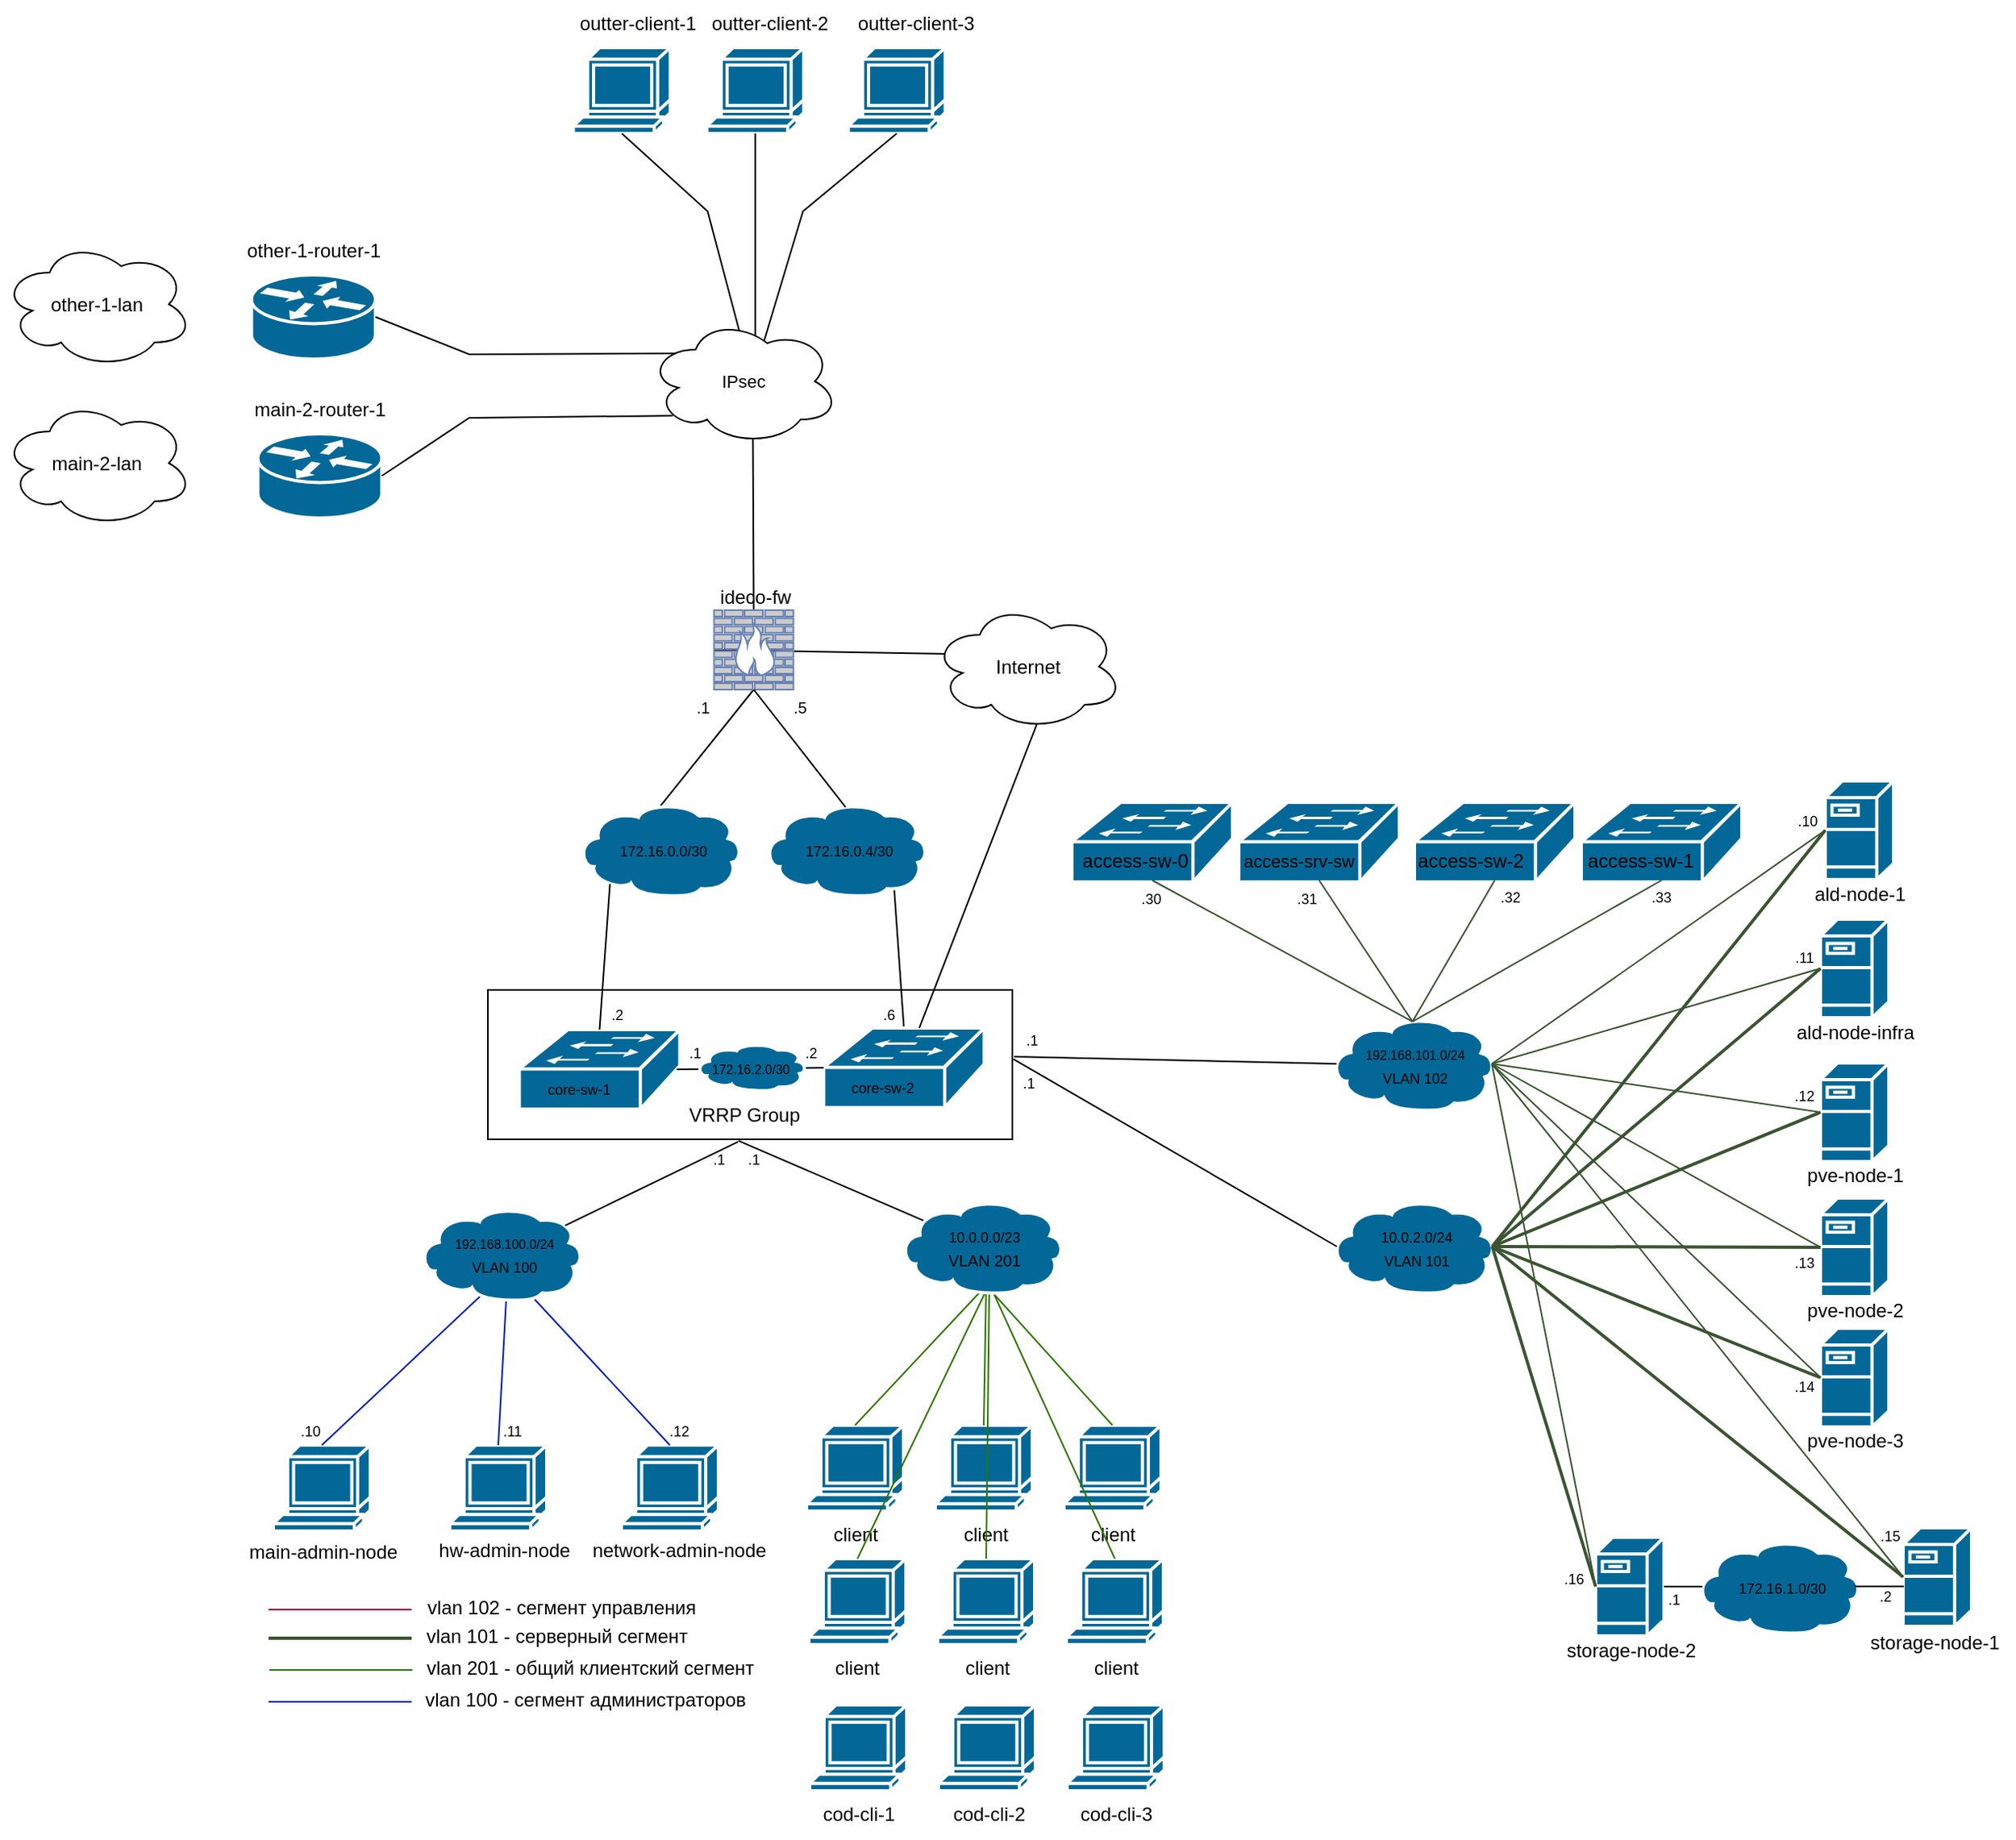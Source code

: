 <mxfile version="26.2.2">
  <diagram name="Страница — 1" id="Vp5nl0iZiVfFydLQLRMC">
    <mxGraphModel dx="2383" dy="931" grid="1" gridSize="10" guides="1" tooltips="1" connect="1" arrows="1" fold="1" page="1" pageScale="1" pageWidth="827" pageHeight="1169" math="0" shadow="0">
      <root>
        <mxCell id="0" />
        <mxCell id="1" parent="0" />
        <mxCell id="betQjuDFQChYaj_9KPCg-37" value="" style="endArrow=none;html=1;rounded=0;exitX=0.07;exitY=0.4;exitDx=0;exitDy=0;exitPerimeter=0;entryX=0;entryY=0.5;entryDx=0;entryDy=0;entryPerimeter=0;" parent="1" source="betQjuDFQChYaj_9KPCg-36" target="9QaCa96sRWtHc6JSc8Kn-10" edge="1">
          <mxGeometry width="50" height="50" relative="1" as="geometry">
            <mxPoint x="70" y="910" as="sourcePoint" />
            <mxPoint x="77" y="818" as="targetPoint" />
            <Array as="points" />
          </mxGeometry>
        </mxCell>
        <mxCell id="betQjuDFQChYaj_9KPCg-12" value="" style="rounded=0;whiteSpace=wrap;html=1;" parent="1" vertex="1">
          <mxGeometry x="100" y="1042" width="330" height="94" as="geometry" />
        </mxCell>
        <mxCell id="Ps-6_fYjzGiWJNzwA4xQ-4" value="" style="endArrow=none;html=1;rounded=0;exitX=0.5;exitY=0;exitDx=0;exitDy=0;exitPerimeter=0;" parent="1" source="muuk2Ey48-B4BVq4eK8P-59" edge="1">
          <mxGeometry width="50" height="50" relative="1" as="geometry">
            <mxPoint x="364.39" y="1029.5" as="sourcePoint" />
            <mxPoint x="355.499" y="976.5" as="targetPoint" />
            <Array as="points" />
          </mxGeometry>
        </mxCell>
        <mxCell id="Ps-6_fYjzGiWJNzwA4xQ-3" value="" style="endArrow=none;html=1;rounded=0;exitX=0.5;exitY=0.05;exitDx=0;exitDy=0;exitPerimeter=0;entryX=0.5;entryY=1;entryDx=0;entryDy=0;entryPerimeter=0;" parent="1" source="Ps-6_fYjzGiWJNzwA4xQ-1" target="9QaCa96sRWtHc6JSc8Kn-10" edge="1">
          <mxGeometry width="50" height="50" relative="1" as="geometry">
            <mxPoint x="268.84" y="921" as="sourcePoint" />
            <mxPoint x="268.84" y="882" as="targetPoint" />
            <Array as="points" />
          </mxGeometry>
        </mxCell>
        <mxCell id="muuk2Ey48-B4BVq4eK8P-16" value="pve-node-1" style="text;html=1;align=center;verticalAlign=middle;resizable=0;points=[];autosize=1;strokeColor=none;fillColor=none;" parent="1" vertex="1">
          <mxGeometry x="920" y="1144" width="80" height="30" as="geometry" />
        </mxCell>
        <mxCell id="muuk2Ey48-B4BVq4eK8P-17" value="pve-node-2" style="text;html=1;align=center;verticalAlign=middle;resizable=0;points=[];autosize=1;strokeColor=none;fillColor=none;" parent="1" vertex="1">
          <mxGeometry x="920" y="1229" width="80" height="30" as="geometry" />
        </mxCell>
        <mxCell id="muuk2Ey48-B4BVq4eK8P-18" value="pve-node-3" style="text;html=1;align=center;verticalAlign=middle;resizable=0;points=[];autosize=1;strokeColor=none;fillColor=none;" parent="1" vertex="1">
          <mxGeometry x="920" y="1311" width="80" height="30" as="geometry" />
        </mxCell>
        <mxCell id="muuk2Ey48-B4BVq4eK8P-19" value="" style="shape=mxgraph.cisco.servers.fileserver;sketch=0;html=1;pointerEvents=1;dashed=0;fillColor=#036897;strokeColor=#ffffff;strokeWidth=2;verticalLabelPosition=bottom;verticalAlign=top;align=center;outlineConnect=0;" parent="1" vertex="1">
          <mxGeometry x="797" y="1386.5" width="43" height="62" as="geometry" />
        </mxCell>
        <mxCell id="muuk2Ey48-B4BVq4eK8P-20" value="storage-node-2" style="text;html=1;align=center;verticalAlign=middle;resizable=0;points=[];autosize=1;strokeColor=none;fillColor=none;" parent="1" vertex="1">
          <mxGeometry x="768.5" y="1442.5" width="100" height="30" as="geometry" />
        </mxCell>
        <mxCell id="muuk2Ey48-B4BVq4eK8P-21" value="" style="shape=mxgraph.cisco.servers.fileserver;sketch=0;html=1;pointerEvents=1;dashed=0;fillColor=#036897;strokeColor=#ffffff;strokeWidth=2;verticalLabelPosition=bottom;verticalAlign=top;align=center;outlineConnect=0;" parent="1" vertex="1">
          <mxGeometry x="990.5" y="1380.5" width="43" height="62" as="geometry" />
        </mxCell>
        <mxCell id="muuk2Ey48-B4BVq4eK8P-22" value="storage-node-1" style="text;html=1;align=center;verticalAlign=middle;resizable=0;points=[];autosize=1;strokeColor=none;fillColor=none;" parent="1" vertex="1">
          <mxGeometry x="960" y="1437.5" width="100" height="30" as="geometry" />
        </mxCell>
        <mxCell id="muuk2Ey48-B4BVq4eK8P-23" value="" style="shape=mxgraph.cisco.computers_and_peripherals.terminal;sketch=0;html=1;pointerEvents=1;dashed=0;fillColor=#036897;strokeColor=#ffffff;strokeWidth=2;verticalLabelPosition=bottom;verticalAlign=top;align=center;outlineConnect=0;" parent="1" vertex="1">
          <mxGeometry x="302" y="1400" width="61" height="54" as="geometry" />
        </mxCell>
        <mxCell id="muuk2Ey48-B4BVq4eK8P-24" value="" style="shape=mxgraph.cisco.computers_and_peripherals.terminal;sketch=0;html=1;pointerEvents=1;dashed=0;fillColor=#036897;strokeColor=#ffffff;strokeWidth=2;verticalLabelPosition=bottom;verticalAlign=top;align=center;outlineConnect=0;" parent="1" vertex="1">
          <mxGeometry x="383" y="1400" width="61" height="54" as="geometry" />
        </mxCell>
        <mxCell id="muuk2Ey48-B4BVq4eK8P-25" value="" style="shape=mxgraph.cisco.computers_and_peripherals.terminal;sketch=0;html=1;pointerEvents=1;dashed=0;fillColor=#036897;strokeColor=#ffffff;strokeWidth=2;verticalLabelPosition=bottom;verticalAlign=top;align=center;outlineConnect=0;" parent="1" vertex="1">
          <mxGeometry x="464" y="1400" width="61" height="54" as="geometry" />
        </mxCell>
        <mxCell id="muuk2Ey48-B4BVq4eK8P-30" value="" style="shape=mxgraph.cisco.computers_and_peripherals.terminal;sketch=0;html=1;pointerEvents=1;dashed=0;fillColor=#036897;strokeColor=#ffffff;strokeWidth=2;verticalLabelPosition=bottom;verticalAlign=top;align=center;outlineConnect=0;" parent="1" vertex="1">
          <mxGeometry x="300.5" y="1316" width="61" height="54" as="geometry" />
        </mxCell>
        <mxCell id="muuk2Ey48-B4BVq4eK8P-31" value="" style="shape=mxgraph.cisco.computers_and_peripherals.terminal;sketch=0;html=1;pointerEvents=1;dashed=0;fillColor=#036897;strokeColor=#ffffff;strokeWidth=2;verticalLabelPosition=bottom;verticalAlign=top;align=center;outlineConnect=0;" parent="1" vertex="1">
          <mxGeometry x="381.5" y="1316" width="61" height="54" as="geometry" />
        </mxCell>
        <mxCell id="muuk2Ey48-B4BVq4eK8P-32" value="" style="shape=mxgraph.cisco.computers_and_peripherals.terminal;sketch=0;html=1;pointerEvents=1;dashed=0;fillColor=#036897;strokeColor=#ffffff;strokeWidth=2;verticalLabelPosition=bottom;verticalAlign=top;align=center;outlineConnect=0;" parent="1" vertex="1">
          <mxGeometry x="462.5" y="1316" width="61" height="54" as="geometry" />
        </mxCell>
        <mxCell id="muuk2Ey48-B4BVq4eK8P-33" value="client" style="text;html=1;align=center;verticalAlign=middle;resizable=0;points=[];autosize=1;strokeColor=none;fillColor=none;" parent="1" vertex="1">
          <mxGeometry x="470" y="1454" width="50" height="30" as="geometry" />
        </mxCell>
        <mxCell id="muuk2Ey48-B4BVq4eK8P-34" value="client" style="text;html=1;align=center;verticalAlign=middle;resizable=0;points=[];autosize=1;strokeColor=none;fillColor=none;" parent="1" vertex="1">
          <mxGeometry x="467.5" y="1370" width="50" height="30" as="geometry" />
        </mxCell>
        <mxCell id="muuk2Ey48-B4BVq4eK8P-35" value="client" style="text;html=1;align=center;verticalAlign=middle;resizable=0;points=[];autosize=1;strokeColor=none;fillColor=none;" parent="1" vertex="1">
          <mxGeometry x="307" y="1454" width="50" height="30" as="geometry" />
        </mxCell>
        <mxCell id="muuk2Ey48-B4BVq4eK8P-36" value="client" style="text;html=1;align=center;verticalAlign=middle;resizable=0;points=[];autosize=1;strokeColor=none;fillColor=none;" parent="1" vertex="1">
          <mxGeometry x="388.5" y="1454" width="50" height="30" as="geometry" />
        </mxCell>
        <mxCell id="muuk2Ey48-B4BVq4eK8P-37" value="client" style="text;html=1;align=center;verticalAlign=middle;resizable=0;points=[];autosize=1;strokeColor=none;fillColor=none;" parent="1" vertex="1">
          <mxGeometry x="305.5" y="1370" width="50" height="30" as="geometry" />
        </mxCell>
        <mxCell id="muuk2Ey48-B4BVq4eK8P-38" value="client" style="text;html=1;align=center;verticalAlign=middle;resizable=0;points=[];autosize=1;strokeColor=none;fillColor=none;" parent="1" vertex="1">
          <mxGeometry x="387.5" y="1370" width="50" height="30" as="geometry" />
        </mxCell>
        <mxCell id="muuk2Ey48-B4BVq4eK8P-43" value="" style="shape=mxgraph.cisco.computers_and_peripherals.terminal;sketch=0;html=1;pointerEvents=1;dashed=0;fillColor=#036897;strokeColor=#ffffff;strokeWidth=2;verticalLabelPosition=bottom;verticalAlign=top;align=center;outlineConnect=0;" parent="1" vertex="1">
          <mxGeometry x="302.5" y="1492" width="61" height="54" as="geometry" />
        </mxCell>
        <mxCell id="muuk2Ey48-B4BVq4eK8P-44" value="" style="shape=mxgraph.cisco.computers_and_peripherals.terminal;sketch=0;html=1;pointerEvents=1;dashed=0;fillColor=#036897;strokeColor=#ffffff;strokeWidth=2;verticalLabelPosition=bottom;verticalAlign=top;align=center;outlineConnect=0;" parent="1" vertex="1">
          <mxGeometry x="383.5" y="1492" width="61" height="54" as="geometry" />
        </mxCell>
        <mxCell id="muuk2Ey48-B4BVq4eK8P-45" value="" style="shape=mxgraph.cisco.computers_and_peripherals.terminal;sketch=0;html=1;pointerEvents=1;dashed=0;fillColor=#036897;strokeColor=#ffffff;strokeWidth=2;verticalLabelPosition=bottom;verticalAlign=top;align=center;outlineConnect=0;" parent="1" vertex="1">
          <mxGeometry x="464.5" y="1492" width="61" height="54" as="geometry" />
        </mxCell>
        <mxCell id="muuk2Ey48-B4BVq4eK8P-46" value="cod-cli-3" style="text;html=1;align=center;verticalAlign=middle;resizable=0;points=[];autosize=1;strokeColor=none;fillColor=none;" parent="1" vertex="1">
          <mxGeometry x="459.5" y="1546" width="70" height="30" as="geometry" />
        </mxCell>
        <mxCell id="muuk2Ey48-B4BVq4eK8P-47" value="cod-cli-1" style="text;html=1;align=center;verticalAlign=middle;resizable=0;points=[];autosize=1;strokeColor=none;fillColor=none;" parent="1" vertex="1">
          <mxGeometry x="297.5" y="1546" width="70" height="30" as="geometry" />
        </mxCell>
        <mxCell id="muuk2Ey48-B4BVq4eK8P-48" value="cod-cli-2" style="text;html=1;align=center;verticalAlign=middle;resizable=0;points=[];autosize=1;strokeColor=none;fillColor=none;" parent="1" vertex="1">
          <mxGeometry x="379.5" y="1546" width="70" height="30" as="geometry" />
        </mxCell>
        <mxCell id="muuk2Ey48-B4BVq4eK8P-49" value="" style="shape=mxgraph.cisco.computers_and_peripherals.terminal;sketch=0;html=1;pointerEvents=1;dashed=0;fillColor=#036897;strokeColor=#ffffff;strokeWidth=2;verticalLabelPosition=bottom;verticalAlign=top;align=center;outlineConnect=0;" parent="1" vertex="1">
          <mxGeometry x="184" y="1328.5" width="61" height="54" as="geometry" />
        </mxCell>
        <mxCell id="muuk2Ey48-B4BVq4eK8P-50" value="network-admin-node" style="text;html=1;align=center;verticalAlign=middle;resizable=0;points=[];autosize=1;strokeColor=none;fillColor=none;" parent="1" vertex="1">
          <mxGeometry x="154.5" y="1379.5" width="130" height="30" as="geometry" />
        </mxCell>
        <mxCell id="muuk2Ey48-B4BVq4eK8P-55" value="ald-node-1" style="text;html=1;align=center;verticalAlign=middle;resizable=0;points=[];autosize=1;strokeColor=none;fillColor=none;" parent="1" vertex="1">
          <mxGeometry x="923" y="967" width="80" height="30" as="geometry" />
        </mxCell>
        <mxCell id="muuk2Ey48-B4BVq4eK8P-56" value="ald-node-infra" style="text;html=1;align=center;verticalAlign=middle;resizable=0;points=[];autosize=1;strokeColor=none;fillColor=none;" parent="1" vertex="1">
          <mxGeometry x="910" y="1054" width="100" height="30" as="geometry" />
        </mxCell>
        <mxCell id="muuk2Ey48-B4BVq4eK8P-59" value="" style="shape=mxgraph.cisco.switches.workgroup_switch;sketch=0;html=1;pointerEvents=1;dashed=0;fillColor=#036897;strokeColor=#ffffff;strokeWidth=2;verticalLabelPosition=bottom;verticalAlign=top;align=center;outlineConnect=0;" parent="1" vertex="1">
          <mxGeometry x="311.25" y="1066" width="101" height="50" as="geometry" />
        </mxCell>
        <mxCell id="muuk2Ey48-B4BVq4eK8P-69" value="&lt;font style=&quot;font-size: 9px;&quot;&gt;core-sw-2&lt;/font&gt;" style="text;html=1;align=center;verticalAlign=middle;resizable=0;points=[];autosize=1;strokeColor=none;fillColor=none;" parent="1" vertex="1">
          <mxGeometry x="318.25" y="1088" width="60" height="30" as="geometry" />
        </mxCell>
        <mxCell id="muuk2Ey48-B4BVq4eK8P-71" value="" style="shape=mxgraph.cisco.computers_and_peripherals.terminal;sketch=0;html=1;pointerEvents=1;dashed=0;fillColor=#036897;strokeColor=#ffffff;strokeWidth=2;verticalLabelPosition=bottom;verticalAlign=top;align=center;outlineConnect=0;" parent="1" vertex="1">
          <mxGeometry x="76" y="1328.5" width="61" height="54" as="geometry" />
        </mxCell>
        <mxCell id="muuk2Ey48-B4BVq4eK8P-72" value="hw-admin-node" style="text;html=1;align=center;verticalAlign=middle;resizable=0;points=[];autosize=1;strokeColor=none;fillColor=none;" parent="1" vertex="1">
          <mxGeometry x="54.5" y="1379.5" width="110" height="30" as="geometry" />
        </mxCell>
        <mxCell id="muuk2Ey48-B4BVq4eK8P-73" value="" style="shape=mxgraph.cisco.computers_and_peripherals.terminal;sketch=0;html=1;pointerEvents=1;dashed=0;fillColor=#036897;strokeColor=#ffffff;strokeWidth=2;verticalLabelPosition=bottom;verticalAlign=top;align=center;outlineConnect=0;" parent="1" vertex="1">
          <mxGeometry x="-35" y="1328.5" width="61" height="54" as="geometry" />
        </mxCell>
        <mxCell id="muuk2Ey48-B4BVq4eK8P-74" value="main-admin-node" style="text;html=1;align=center;verticalAlign=middle;resizable=0;points=[];autosize=1;strokeColor=none;fillColor=none;" parent="1" vertex="1">
          <mxGeometry x="-64" y="1380.5" width="120" height="30" as="geometry" />
        </mxCell>
        <mxCell id="hAfyrsxasU9BH3moIb1E-4" value="" style="endArrow=none;html=1;rounded=0;fillColor=#d80073;strokeColor=#A50040;" parent="1" edge="1">
          <mxGeometry width="50" height="50" relative="1" as="geometry">
            <mxPoint x="52" y="1432" as="sourcePoint" />
            <mxPoint x="-38" y="1432" as="targetPoint" />
          </mxGeometry>
        </mxCell>
        <mxCell id="hAfyrsxasU9BH3moIb1E-7" value="vlan 102 - сегмент управления" style="text;html=1;align=center;verticalAlign=middle;resizable=0;points=[];autosize=1;strokeColor=none;fillColor=none;" parent="1" vertex="1">
          <mxGeometry x="50.5" y="1416" width="190" height="30" as="geometry" />
        </mxCell>
        <mxCell id="hAfyrsxasU9BH3moIb1E-22" value="" style="endArrow=none;html=1;rounded=0;fillColor=#6d8764;strokeColor=#3A5431;strokeWidth=2;" parent="1" edge="1">
          <mxGeometry width="50" height="50" relative="1" as="geometry">
            <mxPoint x="52" y="1450" as="sourcePoint" />
            <mxPoint x="-38" y="1450" as="targetPoint" />
          </mxGeometry>
        </mxCell>
        <mxCell id="hAfyrsxasU9BH3moIb1E-23" value="vlan 101 - серверный сегмент" style="text;html=1;align=center;verticalAlign=middle;resizable=0;points=[];autosize=1;strokeColor=none;fillColor=none;" parent="1" vertex="1">
          <mxGeometry x="48" y="1434" width="190" height="30" as="geometry" />
        </mxCell>
        <mxCell id="hAfyrsxasU9BH3moIb1E-24" value="" style="endArrow=none;html=1;rounded=0;fillColor=#60a917;strokeColor=#2D7600;" parent="1" edge="1">
          <mxGeometry width="50" height="50" relative="1" as="geometry">
            <mxPoint x="52.5" y="1470" as="sourcePoint" />
            <mxPoint x="-37.5" y="1470" as="targetPoint" />
          </mxGeometry>
        </mxCell>
        <mxCell id="hAfyrsxasU9BH3moIb1E-25" value="" style="endArrow=none;html=1;rounded=0;fillColor=#0050ef;strokeColor=#001DBC;" parent="1" edge="1">
          <mxGeometry width="50" height="50" relative="1" as="geometry">
            <mxPoint x="52" y="1490" as="sourcePoint" />
            <mxPoint x="-38" y="1490" as="targetPoint" />
          </mxGeometry>
        </mxCell>
        <mxCell id="hAfyrsxasU9BH3moIb1E-27" value="vlan 201 - общий клиентский сегмент" style="text;html=1;align=center;verticalAlign=middle;resizable=0;points=[];autosize=1;strokeColor=none;fillColor=none;" parent="1" vertex="1">
          <mxGeometry x="49" y="1454" width="230" height="30" as="geometry" />
        </mxCell>
        <mxCell id="hAfyrsxasU9BH3moIb1E-28" value="vlan 100 - сегмент администраторов" style="text;html=1;align=center;verticalAlign=middle;resizable=0;points=[];autosize=1;strokeColor=none;fillColor=none;" parent="1" vertex="1">
          <mxGeometry x="46" y="1474" width="230" height="30" as="geometry" />
        </mxCell>
        <mxCell id="hAfyrsxasU9BH3moIb1E-30" value="" style="endArrow=none;html=1;rounded=0;fillColor=#60a917;strokeColor=#2D7600;entryX=0.5;entryY=0;entryDx=0;entryDy=0;entryPerimeter=0;" parent="1" target="muuk2Ey48-B4BVq4eK8P-23" edge="1">
          <mxGeometry width="50" height="50" relative="1" as="geometry">
            <mxPoint x="415.5" y="1227" as="sourcePoint" />
            <mxPoint x="555.5" y="1290" as="targetPoint" />
          </mxGeometry>
        </mxCell>
        <mxCell id="hAfyrsxasU9BH3moIb1E-31" value="" style="endArrow=none;html=1;rounded=0;fillColor=#60a917;strokeColor=#2D7600;entryX=0.5;entryY=0;entryDx=0;entryDy=0;entryPerimeter=0;" parent="1" target="muuk2Ey48-B4BVq4eK8P-24" edge="1">
          <mxGeometry width="50" height="50" relative="1" as="geometry">
            <mxPoint x="415.5" y="1227" as="sourcePoint" />
            <mxPoint x="613.5" y="1326" as="targetPoint" />
          </mxGeometry>
        </mxCell>
        <mxCell id="hAfyrsxasU9BH3moIb1E-32" value="" style="endArrow=none;html=1;rounded=0;fillColor=#60a917;strokeColor=#2D7600;entryX=0.5;entryY=0;entryDx=0;entryDy=0;entryPerimeter=0;" parent="1" target="muuk2Ey48-B4BVq4eK8P-25" edge="1">
          <mxGeometry width="50" height="50" relative="1" as="geometry">
            <mxPoint x="415.5" y="1227" as="sourcePoint" />
            <mxPoint x="694.5" y="1326" as="targetPoint" />
          </mxGeometry>
        </mxCell>
        <mxCell id="hAfyrsxasU9BH3moIb1E-43" value="" style="endArrow=none;html=1;rounded=0;fillColor=#60a917;strokeColor=#2D7600;exitX=0.5;exitY=0.98;exitDx=0;exitDy=0;exitPerimeter=0;entryX=0.5;entryY=0;entryDx=0;entryDy=0;entryPerimeter=0;" parent="1" target="muuk2Ey48-B4BVq4eK8P-30" edge="1">
          <mxGeometry width="50" height="50" relative="1" as="geometry">
            <mxPoint x="413.5" y="1228" as="sourcePoint" />
            <mxPoint x="274.5" y="1356" as="targetPoint" />
          </mxGeometry>
        </mxCell>
        <mxCell id="hAfyrsxasU9BH3moIb1E-44" value="" style="endArrow=none;html=1;rounded=0;fillColor=#60a917;strokeColor=#2D7600;exitX=0.5;exitY=0.98;exitDx=0;exitDy=0;exitPerimeter=0;entryX=0.5;entryY=0;entryDx=0;entryDy=0;entryPerimeter=0;" parent="1" target="muuk2Ey48-B4BVq4eK8P-31" edge="1">
          <mxGeometry width="50" height="50" relative="1" as="geometry">
            <mxPoint x="413.5" y="1228" as="sourcePoint" />
            <mxPoint x="340.5" y="1366" as="targetPoint" />
          </mxGeometry>
        </mxCell>
        <mxCell id="hAfyrsxasU9BH3moIb1E-45" value="" style="endArrow=none;html=1;rounded=0;fillColor=#60a917;strokeColor=#2D7600;exitX=0.5;exitY=0.98;exitDx=0;exitDy=0;exitPerimeter=0;entryX=0.5;entryY=0;entryDx=0;entryDy=0;entryPerimeter=0;" parent="1" target="muuk2Ey48-B4BVq4eK8P-32" edge="1">
          <mxGeometry width="50" height="50" relative="1" as="geometry">
            <mxPoint x="413.5" y="1228" as="sourcePoint" />
            <mxPoint x="455.5" y="1346" as="targetPoint" />
          </mxGeometry>
        </mxCell>
        <mxCell id="hAfyrsxasU9BH3moIb1E-46" value="" style="endArrow=none;html=1;rounded=0;fillColor=#0050ef;strokeColor=#001DBC;exitX=0;exitY=0.5;exitDx=0;exitDy=0;exitPerimeter=0;entryX=0.5;entryY=0;entryDx=0;entryDy=0;entryPerimeter=0;" parent="1" target="muuk2Ey48-B4BVq4eK8P-49" edge="1">
          <mxGeometry width="50" height="50" relative="1" as="geometry">
            <mxPoint x="112.5" y="1218.5" as="sourcePoint" />
            <mxPoint x="-58.5" y="1152.5" as="targetPoint" />
          </mxGeometry>
        </mxCell>
        <mxCell id="hAfyrsxasU9BH3moIb1E-47" value="" style="endArrow=none;html=1;rounded=0;fillColor=#0050ef;strokeColor=#001DBC;exitX=0;exitY=0.5;exitDx=0;exitDy=0;exitPerimeter=0;entryX=0.5;entryY=0;entryDx=0;entryDy=0;entryPerimeter=0;" parent="1" target="muuk2Ey48-B4BVq4eK8P-71" edge="1">
          <mxGeometry width="50" height="50" relative="1" as="geometry">
            <mxPoint x="112.5" y="1218.5" as="sourcePoint" />
            <mxPoint x="-128.5" y="1130.5" as="targetPoint" />
          </mxGeometry>
        </mxCell>
        <mxCell id="hAfyrsxasU9BH3moIb1E-48" value="" style="endArrow=none;html=1;rounded=0;fillColor=#0050ef;strokeColor=#001DBC;exitX=0;exitY=0.5;exitDx=0;exitDy=0;exitPerimeter=0;entryX=0.5;entryY=0;entryDx=0;entryDy=0;entryPerimeter=0;" parent="1" target="muuk2Ey48-B4BVq4eK8P-73" edge="1">
          <mxGeometry width="50" height="50" relative="1" as="geometry">
            <mxPoint x="112.5" y="1218.5" as="sourcePoint" />
            <mxPoint x="-108.5" y="1160.5" as="targetPoint" />
          </mxGeometry>
        </mxCell>
        <mxCell id="hAfyrsxasU9BH3moIb1E-87" value="" style="shape=mxgraph.cisco.routers.router;sketch=0;html=1;pointerEvents=1;dashed=0;fillColor=#036897;strokeColor=#ffffff;strokeWidth=2;verticalLabelPosition=bottom;verticalAlign=top;align=center;outlineConnect=0;" parent="1" vertex="1">
          <mxGeometry x="-48.75" y="592" width="78" height="53" as="geometry" />
        </mxCell>
        <mxCell id="hAfyrsxasU9BH3moIb1E-88" value="other-1-router-1" style="text;html=1;align=center;verticalAlign=middle;resizable=0;points=[];autosize=1;strokeColor=none;fillColor=none;" parent="1" vertex="1">
          <mxGeometry x="-64.75" y="562" width="110" height="30" as="geometry" />
        </mxCell>
        <mxCell id="hAfyrsxasU9BH3moIb1E-90" value="" style="shape=mxgraph.cisco.routers.router;sketch=0;html=1;pointerEvents=1;dashed=0;fillColor=#036897;strokeColor=#ffffff;strokeWidth=2;verticalLabelPosition=bottom;verticalAlign=top;align=center;outlineConnect=0;" parent="1" vertex="1">
          <mxGeometry x="-44.75" y="692" width="78" height="53" as="geometry" />
        </mxCell>
        <mxCell id="hAfyrsxasU9BH3moIb1E-91" value="main-2-router-1" style="text;html=1;align=center;verticalAlign=middle;resizable=0;points=[];autosize=1;strokeColor=none;fillColor=none;" parent="1" vertex="1">
          <mxGeometry x="-60.75" y="662" width="110" height="30" as="geometry" />
        </mxCell>
        <mxCell id="hAfyrsxasU9BH3moIb1E-92" value="other-1-lan" style="ellipse;shape=cloud;whiteSpace=wrap;html=1;" parent="1" vertex="1">
          <mxGeometry x="-205.75" y="570.5" width="120" height="80" as="geometry" />
        </mxCell>
        <mxCell id="hAfyrsxasU9BH3moIb1E-93" value="main-2-lan" style="ellipse;shape=cloud;whiteSpace=wrap;html=1;" parent="1" vertex="1">
          <mxGeometry x="-205.75" y="670.5" width="120" height="80" as="geometry" />
        </mxCell>
        <mxCell id="hAfyrsxasU9BH3moIb1E-102" value="" style="endArrow=none;html=1;rounded=0;entryX=0.13;entryY=0.77;entryDx=0;entryDy=0;entryPerimeter=0;exitX=1;exitY=0.5;exitDx=0;exitDy=0;exitPerimeter=0;" parent="1" source="hAfyrsxasU9BH3moIb1E-90" target="hAfyrsxasU9BH3moIb1E-89" edge="1">
          <mxGeometry width="50" height="50" relative="1" as="geometry">
            <mxPoint x="71.75" y="788" as="sourcePoint" />
            <mxPoint x="113.75" y="645" as="targetPoint" />
            <Array as="points">
              <mxPoint x="88.25" y="682" />
            </Array>
          </mxGeometry>
        </mxCell>
        <mxCell id="hAfyrsxasU9BH3moIb1E-103" value="" style="endArrow=none;html=1;rounded=0;entryX=0.165;entryY=0.28;entryDx=0;entryDy=0;entryPerimeter=0;exitX=1;exitY=0.5;exitDx=0;exitDy=0;exitPerimeter=0;" parent="1" source="hAfyrsxasU9BH3moIb1E-87" target="hAfyrsxasU9BH3moIb1E-89" edge="1">
          <mxGeometry width="50" height="50" relative="1" as="geometry">
            <mxPoint x="68.25" y="612" as="sourcePoint" />
            <mxPoint x="255.25" y="574" as="targetPoint" />
            <Array as="points">
              <mxPoint x="88.25" y="642" />
            </Array>
          </mxGeometry>
        </mxCell>
        <mxCell id="hAfyrsxasU9BH3moIb1E-105" value="" style="shape=mxgraph.cisco.computers_and_peripherals.terminal;sketch=0;html=1;pointerEvents=1;dashed=0;fillColor=#036897;strokeColor=#ffffff;strokeWidth=2;verticalLabelPosition=bottom;verticalAlign=top;align=center;outlineConnect=0;" parent="1" vertex="1">
          <mxGeometry x="153.75" y="449" width="61" height="54" as="geometry" />
        </mxCell>
        <mxCell id="hAfyrsxasU9BH3moIb1E-107" value="outter-client-1" style="text;html=1;align=center;verticalAlign=middle;resizable=0;points=[];autosize=1;strokeColor=none;fillColor=none;" parent="1" vertex="1">
          <mxGeometry x="143.75" y="419" width="100" height="30" as="geometry" />
        </mxCell>
        <mxCell id="hAfyrsxasU9BH3moIb1E-108" value="" style="shape=mxgraph.cisco.computers_and_peripherals.terminal;sketch=0;html=1;pointerEvents=1;dashed=0;fillColor=#036897;strokeColor=#ffffff;strokeWidth=2;verticalLabelPosition=bottom;verticalAlign=top;align=center;outlineConnect=0;" parent="1" vertex="1">
          <mxGeometry x="237.75" y="449" width="61" height="54" as="geometry" />
        </mxCell>
        <mxCell id="hAfyrsxasU9BH3moIb1E-109" value="outter-client-2" style="text;html=1;align=center;verticalAlign=middle;resizable=0;points=[];autosize=1;strokeColor=none;fillColor=none;" parent="1" vertex="1">
          <mxGeometry x="227.25" y="419" width="100" height="30" as="geometry" />
        </mxCell>
        <mxCell id="hAfyrsxasU9BH3moIb1E-110" value="" style="shape=mxgraph.cisco.computers_and_peripherals.terminal;sketch=0;html=1;pointerEvents=1;dashed=0;fillColor=#036897;strokeColor=#ffffff;strokeWidth=2;verticalLabelPosition=bottom;verticalAlign=top;align=center;outlineConnect=0;" parent="1" vertex="1">
          <mxGeometry x="326.75" y="449" width="61" height="54" as="geometry" />
        </mxCell>
        <mxCell id="hAfyrsxasU9BH3moIb1E-111" value="outter-client-3" style="text;html=1;align=center;verticalAlign=middle;resizable=0;points=[];autosize=1;strokeColor=none;fillColor=none;" parent="1" vertex="1">
          <mxGeometry x="318.75" y="419" width="100" height="30" as="geometry" />
        </mxCell>
        <mxCell id="hAfyrsxasU9BH3moIb1E-112" value="" style="endArrow=none;html=1;rounded=0;entryX=0.533;entryY=0.413;entryDx=0;entryDy=0;entryPerimeter=0;exitX=0.5;exitY=1;exitDx=0;exitDy=0;exitPerimeter=0;" parent="1" source="hAfyrsxasU9BH3moIb1E-105" target="hAfyrsxasU9BH3moIb1E-89" edge="1">
          <mxGeometry width="50" height="50" relative="1" as="geometry">
            <mxPoint x="178.25" y="532" as="sourcePoint" />
            <mxPoint x="373.25" y="554" as="targetPoint" />
            <Array as="points">
              <mxPoint x="238.25" y="552" />
            </Array>
          </mxGeometry>
        </mxCell>
        <mxCell id="hAfyrsxasU9BH3moIb1E-113" value="" style="endArrow=none;html=1;rounded=0;exitX=0.5;exitY=1;exitDx=0;exitDy=0;exitPerimeter=0;" parent="1" source="hAfyrsxasU9BH3moIb1E-108" edge="1">
          <mxGeometry width="50" height="50" relative="1" as="geometry">
            <mxPoint x="278.25" y="532" as="sourcePoint" />
            <mxPoint x="268.25" y="652" as="targetPoint" />
            <Array as="points">
              <mxPoint x="268.25" y="572" />
            </Array>
          </mxGeometry>
        </mxCell>
        <mxCell id="hAfyrsxasU9BH3moIb1E-114" value="" style="endArrow=none;html=1;rounded=0;exitX=0.5;exitY=1;exitDx=0;exitDy=0;exitPerimeter=0;" parent="1" source="hAfyrsxasU9BH3moIb1E-110" edge="1">
          <mxGeometry width="50" height="50" relative="1" as="geometry">
            <mxPoint x="308.25" y="542" as="sourcePoint" />
            <mxPoint x="268.25" y="652" as="targetPoint" />
            <Array as="points">
              <mxPoint x="298.25" y="552" />
            </Array>
          </mxGeometry>
        </mxCell>
        <mxCell id="hAfyrsxasU9BH3moIb1E-89" value="&lt;font style=&quot;font-size: 11px;&quot;&gt;IPsec&lt;/font&gt;" style="ellipse;shape=cloud;whiteSpace=wrap;html=1;" parent="1" vertex="1">
          <mxGeometry x="200.75" y="619" width="120" height="80" as="geometry" />
        </mxCell>
        <mxCell id="muuk2Ey48-B4BVq4eK8P-12" value="" style="shape=mxgraph.cisco.servers.fileserver;sketch=0;html=1;pointerEvents=1;dashed=0;fillColor=#036897;strokeColor=#ffffff;strokeWidth=2;verticalLabelPosition=bottom;verticalAlign=top;align=center;outlineConnect=0;" parent="1" vertex="1">
          <mxGeometry x="938.5" y="1255" width="43" height="62" as="geometry" />
        </mxCell>
        <mxCell id="muuk2Ey48-B4BVq4eK8P-14" value="" style="shape=mxgraph.cisco.servers.fileserver;sketch=0;html=1;pointerEvents=1;dashed=0;fillColor=#036897;strokeColor=#ffffff;strokeWidth=2;verticalLabelPosition=bottom;verticalAlign=top;align=center;outlineConnect=0;" parent="1" vertex="1">
          <mxGeometry x="938.5" y="1173" width="43" height="62" as="geometry" />
        </mxCell>
        <mxCell id="muuk2Ey48-B4BVq4eK8P-52" value="" style="shape=mxgraph.cisco.servers.fileserver;sketch=0;html=1;pointerEvents=1;dashed=0;fillColor=#036897;strokeColor=#ffffff;strokeWidth=2;verticalLabelPosition=bottom;verticalAlign=top;align=center;outlineConnect=0;" parent="1" vertex="1">
          <mxGeometry x="938.5" y="997.5" width="43" height="62" as="geometry" />
        </mxCell>
        <mxCell id="muuk2Ey48-B4BVq4eK8P-53" value="" style="shape=mxgraph.cisco.servers.fileserver;sketch=0;html=1;pointerEvents=1;dashed=0;fillColor=#036897;strokeColor=#ffffff;strokeWidth=2;verticalLabelPosition=bottom;verticalAlign=top;align=center;outlineConnect=0;" parent="1" vertex="1">
          <mxGeometry x="941.5" y="910.5" width="43" height="62" as="geometry" />
        </mxCell>
        <mxCell id="9QaCa96sRWtHc6JSc8Kn-11" value="ideco-fw" style="text;html=1;align=center;verticalAlign=middle;resizable=0;points=[];autosize=1;strokeColor=none;fillColor=none;" parent="1" vertex="1">
          <mxGeometry x="233.25" y="780" width="70" height="30" as="geometry" />
        </mxCell>
        <mxCell id="9QaCa96sRWtHc6JSc8Kn-14" value="" style="endArrow=none;html=1;rounded=0;entryX=0.55;entryY=0.95;entryDx=0;entryDy=0;entryPerimeter=0;exitX=0.5;exitY=0;exitDx=0;exitDy=0;exitPerimeter=0;" parent="1" source="9QaCa96sRWtHc6JSc8Kn-10" target="hAfyrsxasU9BH3moIb1E-89" edge="1">
          <mxGeometry width="50" height="50" relative="1" as="geometry">
            <mxPoint x="299.5" y="921" as="sourcePoint" />
            <mxPoint x="255.64" y="771.2" as="targetPoint" />
            <Array as="points" />
          </mxGeometry>
        </mxCell>
        <mxCell id="9QaCa96sRWtHc6JSc8Kn-10" value="" style="fontColor=#0066CC;verticalAlign=top;verticalLabelPosition=bottom;labelPosition=center;align=center;html=1;outlineConnect=0;fillColor=#CCCCCC;strokeColor=#6881B3;gradientColor=none;gradientDirection=north;strokeWidth=2;shape=mxgraph.networks.firewall;" parent="1" vertex="1">
          <mxGeometry x="242.25" y="803" width="50" height="50" as="geometry" />
        </mxCell>
        <mxCell id="Ps-6_fYjzGiWJNzwA4xQ-1" value="" style="shape=mxgraph.cisco.storage.cloud;sketch=0;html=1;pointerEvents=1;dashed=0;fillColor=#036897;strokeColor=#ffffff;strokeWidth=2;verticalLabelPosition=bottom;verticalAlign=top;align=center;outlineConnect=0;" parent="1" vertex="1">
          <mxGeometry x="156" y="924" width="104" height="59" as="geometry" />
        </mxCell>
        <mxCell id="Ps-6_fYjzGiWJNzwA4xQ-5" value="&lt;font style=&quot;font-size: 9px;&quot;&gt;172.16.0.0/30&lt;/font&gt;" style="text;html=1;align=center;verticalAlign=middle;resizable=0;points=[];autosize=1;strokeColor=none;fillColor=none;" parent="1" vertex="1">
          <mxGeometry x="169.5" y="938.5" width="80" height="30" as="geometry" />
        </mxCell>
        <mxCell id="Ps-6_fYjzGiWJNzwA4xQ-6" value="&lt;font size=&quot;1&quot;&gt;.1&lt;/font&gt;" style="text;html=1;align=center;verticalAlign=middle;resizable=0;points=[];autosize=1;strokeColor=none;fillColor=none;" parent="1" vertex="1">
          <mxGeometry x="219.5" y="848.5" width="30" height="30" as="geometry" />
        </mxCell>
        <mxCell id="Ps-6_fYjzGiWJNzwA4xQ-7" value="&lt;font style=&quot;font-size: 9px;&quot;&gt;.6&lt;/font&gt;" style="text;html=1;align=center;verticalAlign=middle;resizable=0;points=[];autosize=1;strokeColor=none;fillColor=none;" parent="1" vertex="1">
          <mxGeometry x="336.5" y="1041.5" width="30" height="30" as="geometry" />
        </mxCell>
        <mxCell id="Ps-6_fYjzGiWJNzwA4xQ-29" value="" style="endArrow=none;html=1;rounded=0;entryX=0.466;entryY=1.049;entryDx=0;entryDy=0;entryPerimeter=0;" parent="1" source="Ps-6_fYjzGiWJNzwA4xQ-31" target="betQjuDFQChYaj_9KPCg-13" edge="1">
          <mxGeometry width="50" height="50" relative="1" as="geometry">
            <mxPoint x="326.16" y="1101" as="sourcePoint" />
            <mxPoint x="280" y="1110" as="targetPoint" />
            <Array as="points" />
          </mxGeometry>
        </mxCell>
        <mxCell id="Ps-6_fYjzGiWJNzwA4xQ-30" value="" style="shape=mxgraph.cisco.storage.cloud;sketch=0;html=1;pointerEvents=1;dashed=0;fillColor=#036897;strokeColor=#ffffff;strokeWidth=2;verticalLabelPosition=bottom;verticalAlign=top;align=center;outlineConnect=0;" parent="1" vertex="1">
          <mxGeometry x="358.5" y="1174" width="104" height="59" as="geometry" />
        </mxCell>
        <mxCell id="Ps-6_fYjzGiWJNzwA4xQ-31" value="&lt;font style=&quot;font-size: 9px;&quot;&gt;10.0.0.0/23&lt;/font&gt;&lt;div&gt;&lt;font size=&quot;1&quot;&gt;VLAN 201&lt;/font&gt;&lt;/div&gt;" style="text;html=1;align=center;verticalAlign=middle;resizable=0;points=[];autosize=1;strokeColor=none;fillColor=none;" parent="1" vertex="1">
          <mxGeometry x="377" y="1183.5" width="70" height="40" as="geometry" />
        </mxCell>
        <mxCell id="Ps-6_fYjzGiWJNzwA4xQ-32" value="" style="shape=mxgraph.cisco.storage.cloud;sketch=0;html=1;pointerEvents=1;dashed=0;fillColor=#036897;strokeColor=#ffffff;strokeWidth=2;verticalLabelPosition=bottom;verticalAlign=top;align=center;outlineConnect=0;" parent="1" vertex="1">
          <mxGeometry x="56" y="1178.5" width="104" height="59" as="geometry" />
        </mxCell>
        <mxCell id="Ps-6_fYjzGiWJNzwA4xQ-33" value="&lt;font style=&quot;font-size: 8px;&quot;&gt;192.168.100.0/24&lt;/font&gt;&lt;br&gt;&lt;div&gt;&lt;font style=&quot;font-size: 9px;&quot;&gt;VLAN 100&lt;/font&gt;&lt;/div&gt;" style="text;html=1;align=center;verticalAlign=middle;resizable=0;points=[];autosize=1;strokeColor=none;fillColor=none;" parent="1" vertex="1">
          <mxGeometry x="64.5" y="1188" width="90" height="40" as="geometry" />
        </mxCell>
        <mxCell id="Ps-6_fYjzGiWJNzwA4xQ-36" value="" style="endArrow=none;html=1;rounded=0;exitX=0.89;exitY=0.2;exitDx=0;exitDy=0;exitPerimeter=0;entryX=0.463;entryY=1.07;entryDx=0;entryDy=0;entryPerimeter=0;" parent="1" source="Ps-6_fYjzGiWJNzwA4xQ-32" target="betQjuDFQChYaj_9KPCg-13" edge="1">
          <mxGeometry width="50" height="50" relative="1" as="geometry">
            <mxPoint x="169.5" y="1215.5" as="sourcePoint" />
            <mxPoint x="228.75" y="1150" as="targetPoint" />
            <Array as="points" />
          </mxGeometry>
        </mxCell>
        <mxCell id="Ps-6_fYjzGiWJNzwA4xQ-42" value="" style="shape=mxgraph.cisco.storage.cloud;sketch=0;html=1;pointerEvents=1;dashed=0;fillColor=#036897;strokeColor=#ffffff;strokeWidth=2;verticalLabelPosition=bottom;verticalAlign=top;align=center;outlineConnect=0;" parent="1" vertex="1">
          <mxGeometry x="629.75" y="1059" width="104" height="59" as="geometry" />
        </mxCell>
        <mxCell id="Ps-6_fYjzGiWJNzwA4xQ-43" value="&lt;font style=&quot;font-size: 8px;&quot;&gt;192.168.101.0/24&lt;br&gt;&lt;/font&gt;&lt;div&gt;&lt;font style=&quot;font-size: 9px;&quot;&gt;VLAN 102&lt;/font&gt;&lt;/div&gt;" style="text;html=1;align=center;verticalAlign=middle;resizable=0;points=[];autosize=1;strokeColor=none;fillColor=none;" parent="1" vertex="1">
          <mxGeometry x="638.25" y="1068.5" width="90" height="40" as="geometry" />
        </mxCell>
        <mxCell id="Ps-6_fYjzGiWJNzwA4xQ-45" value="" style="shape=mxgraph.cisco.switches.workgroup_switch;sketch=0;html=1;pointerEvents=1;dashed=0;fillColor=#036897;strokeColor=#ffffff;strokeWidth=2;verticalLabelPosition=bottom;verticalAlign=top;align=center;outlineConnect=0;" parent="1" vertex="1">
          <mxGeometry x="788" y="924" width="101" height="50" as="geometry" />
        </mxCell>
        <mxCell id="Ps-6_fYjzGiWJNzwA4xQ-46" value="access-sw-1" style="text;html=1;align=center;verticalAlign=middle;resizable=0;points=[];autosize=1;strokeColor=none;fillColor=none;" parent="1" vertex="1">
          <mxGeometry x="780" y="946" width="90" height="30" as="geometry" />
        </mxCell>
        <mxCell id="Ps-6_fYjzGiWJNzwA4xQ-47" value="" style="shape=mxgraph.cisco.switches.workgroup_switch;sketch=0;html=1;pointerEvents=1;dashed=0;fillColor=#036897;strokeColor=#ffffff;strokeWidth=2;verticalLabelPosition=bottom;verticalAlign=top;align=center;outlineConnect=0;" parent="1" vertex="1">
          <mxGeometry x="467.5" y="924" width="101" height="50" as="geometry" />
        </mxCell>
        <mxCell id="Ps-6_fYjzGiWJNzwA4xQ-48" value="access-sw-0" style="text;html=1;align=center;verticalAlign=middle;resizable=0;points=[];autosize=1;strokeColor=none;fillColor=none;" parent="1" vertex="1">
          <mxGeometry x="461.5" y="946" width="90" height="30" as="geometry" />
        </mxCell>
        <mxCell id="Ps-6_fYjzGiWJNzwA4xQ-49" value="" style="shape=mxgraph.cisco.switches.workgroup_switch;sketch=0;html=1;pointerEvents=1;dashed=0;fillColor=#036897;strokeColor=#ffffff;strokeWidth=2;verticalLabelPosition=bottom;verticalAlign=top;align=center;outlineConnect=0;" parent="1" vertex="1">
          <mxGeometry x="683" y="924" width="101" height="50" as="geometry" />
        </mxCell>
        <mxCell id="Ps-6_fYjzGiWJNzwA4xQ-50" value="access-sw-2" style="text;html=1;align=center;verticalAlign=middle;resizable=0;points=[];autosize=1;strokeColor=none;fillColor=none;" parent="1" vertex="1">
          <mxGeometry x="673" y="946" width="90" height="30" as="geometry" />
        </mxCell>
        <mxCell id="Ps-6_fYjzGiWJNzwA4xQ-51" value="" style="shape=mxgraph.cisco.switches.workgroup_switch;sketch=0;html=1;pointerEvents=1;dashed=0;fillColor=#036897;strokeColor=#ffffff;strokeWidth=2;verticalLabelPosition=bottom;verticalAlign=top;align=center;outlineConnect=0;" parent="1" vertex="1">
          <mxGeometry x="572.5" y="924" width="101" height="50" as="geometry" />
        </mxCell>
        <mxCell id="Ps-6_fYjzGiWJNzwA4xQ-52" value="&lt;font style=&quot;font-size: 11px;&quot;&gt;access-srv-sw&lt;/font&gt;" style="text;html=1;align=center;verticalAlign=middle;resizable=0;points=[];autosize=1;strokeColor=none;fillColor=none;" parent="1" vertex="1">
          <mxGeometry x="564.5" y="946" width="90" height="30" as="geometry" />
        </mxCell>
        <mxCell id="Ps-6_fYjzGiWJNzwA4xQ-53" value="" style="endArrow=none;html=1;rounded=0;exitX=0.5;exitY=0.05;exitDx=0;exitDy=0;exitPerimeter=0;entryX=0.5;entryY=0.98;entryDx=0;entryDy=0;entryPerimeter=0;fillColor=#6d8764;strokeColor=light-dark(#3A5431,#FFA9E0);" parent="1" source="Ps-6_fYjzGiWJNzwA4xQ-42" target="Ps-6_fYjzGiWJNzwA4xQ-45" edge="1">
          <mxGeometry width="50" height="50" relative="1" as="geometry">
            <mxPoint x="714.25" y="1173" as="sourcePoint" />
            <mxPoint x="889.25" y="1105" as="targetPoint" />
            <Array as="points" />
          </mxGeometry>
        </mxCell>
        <mxCell id="Ps-6_fYjzGiWJNzwA4xQ-54" value="" style="endArrow=none;html=1;rounded=0;exitX=0.5;exitY=0.05;exitDx=0;exitDy=0;exitPerimeter=0;entryX=0.5;entryY=0.98;entryDx=0;entryDy=0;entryPerimeter=0;fillColor=#6d8764;strokeColor=light-dark(#3A5431,#FFA9E0);" parent="1" source="Ps-6_fYjzGiWJNzwA4xQ-42" target="Ps-6_fYjzGiWJNzwA4xQ-47" edge="1">
          <mxGeometry width="50" height="50" relative="1" as="geometry">
            <mxPoint x="752.25" y="1134" as="sourcePoint" />
            <mxPoint x="827.25" y="1099" as="targetPoint" />
            <Array as="points" />
          </mxGeometry>
        </mxCell>
        <mxCell id="Ps-6_fYjzGiWJNzwA4xQ-55" value="" style="endArrow=none;html=1;rounded=0;exitX=0.5;exitY=0.05;exitDx=0;exitDy=0;exitPerimeter=0;entryX=0.5;entryY=0.98;entryDx=0;entryDy=0;entryPerimeter=0;fillColor=#6d8764;strokeColor=light-dark(#3A5431,#FFA9E0);" parent="1" source="Ps-6_fYjzGiWJNzwA4xQ-42" target="Ps-6_fYjzGiWJNzwA4xQ-49" edge="1">
          <mxGeometry width="50" height="50" relative="1" as="geometry">
            <mxPoint x="662.25" y="1127" as="sourcePoint" />
            <mxPoint x="721.25" y="1092" as="targetPoint" />
            <Array as="points" />
          </mxGeometry>
        </mxCell>
        <mxCell id="Ps-6_fYjzGiWJNzwA4xQ-56" value="" style="endArrow=none;html=1;rounded=0;exitX=0.5;exitY=0.05;exitDx=0;exitDy=0;exitPerimeter=0;entryX=0.5;entryY=0.98;entryDx=0;entryDy=0;entryPerimeter=0;fillColor=#6d8764;strokeColor=light-dark(#3A5431,#FFA9E0);" parent="1" source="Ps-6_fYjzGiWJNzwA4xQ-42" target="Ps-6_fYjzGiWJNzwA4xQ-51" edge="1">
          <mxGeometry width="50" height="50" relative="1" as="geometry">
            <mxPoint x="662.25" y="1127" as="sourcePoint" />
            <mxPoint x="725.25" y="1028" as="targetPoint" />
            <Array as="points" />
          </mxGeometry>
        </mxCell>
        <mxCell id="Ps-6_fYjzGiWJNzwA4xQ-57" value="" style="shape=mxgraph.cisco.servers.fileserver;sketch=0;html=1;pointerEvents=1;dashed=0;fillColor=#036897;strokeColor=#ffffff;strokeWidth=2;verticalLabelPosition=bottom;verticalAlign=top;align=center;outlineConnect=0;" parent="1" vertex="1">
          <mxGeometry x="938.5" y="1088" width="43" height="62" as="geometry" />
        </mxCell>
        <mxCell id="Ps-6_fYjzGiWJNzwA4xQ-60" value="" style="shape=mxgraph.cisco.storage.cloud;sketch=0;html=1;pointerEvents=1;dashed=0;fillColor=#036897;strokeColor=#ffffff;strokeWidth=2;verticalLabelPosition=bottom;verticalAlign=top;align=center;outlineConnect=0;" parent="1" vertex="1">
          <mxGeometry x="630" y="1174" width="104" height="59" as="geometry" />
        </mxCell>
        <mxCell id="Ps-6_fYjzGiWJNzwA4xQ-61" value="&lt;font style=&quot;font-size: 9px;&quot;&gt;10.0.2.0/24&lt;/font&gt;&lt;div&gt;&lt;font style=&quot;font-size: 9px;&quot;&gt;VLAN 101&lt;/font&gt;&lt;/div&gt;" style="text;html=1;align=center;verticalAlign=middle;resizable=0;points=[];autosize=1;strokeColor=none;fillColor=none;" parent="1" vertex="1">
          <mxGeometry x="648.5" y="1183.5" width="70" height="40" as="geometry" />
        </mxCell>
        <mxCell id="Ps-6_fYjzGiWJNzwA4xQ-62" value="" style="endArrow=none;html=1;rounded=0;exitX=0.98;exitY=0.5;exitDx=0;exitDy=0;exitPerimeter=0;entryX=0;entryY=0.5;entryDx=0;entryDy=0;entryPerimeter=0;fillColor=#6d8764;strokeColor=light-dark(#3A5431,#FFA9E0);" parent="1" source="Ps-6_fYjzGiWJNzwA4xQ-42" target="muuk2Ey48-B4BVq4eK8P-21" edge="1">
          <mxGeometry width="50" height="50" relative="1" as="geometry">
            <mxPoint x="800" y="1040.5" as="sourcePoint" />
            <mxPoint x="963" y="962.5" as="targetPoint" />
            <Array as="points" />
          </mxGeometry>
        </mxCell>
        <mxCell id="Ps-6_fYjzGiWJNzwA4xQ-63" value="" style="endArrow=none;html=1;rounded=0;exitX=0.98;exitY=0.5;exitDx=0;exitDy=0;exitPerimeter=0;entryX=0;entryY=0.5;entryDx=0;entryDy=0;entryPerimeter=0;fillColor=#6d8764;strokeColor=light-dark(#3A5431,#FFA9E0);" parent="1" source="Ps-6_fYjzGiWJNzwA4xQ-42" target="muuk2Ey48-B4BVq4eK8P-19" edge="1">
          <mxGeometry width="50" height="50" relative="1" as="geometry">
            <mxPoint x="691" y="1172.5" as="sourcePoint" />
            <mxPoint x="963" y="1012.5" as="targetPoint" />
            <Array as="points" />
          </mxGeometry>
        </mxCell>
        <mxCell id="Ps-6_fYjzGiWJNzwA4xQ-64" value="" style="endArrow=none;html=1;rounded=0;exitX=0.98;exitY=0.5;exitDx=0;exitDy=0;exitPerimeter=0;entryX=0;entryY=0.5;entryDx=0;entryDy=0;entryPerimeter=0;fillColor=#6d8764;strokeColor=light-dark(#3A5431,#FFA9E0);" parent="1" source="Ps-6_fYjzGiWJNzwA4xQ-42" target="muuk2Ey48-B4BVq4eK8P-53" edge="1">
          <mxGeometry width="50" height="50" relative="1" as="geometry">
            <mxPoint x="633.75" y="1135.5" as="sourcePoint" />
            <mxPoint x="903.75" y="1057.5" as="targetPoint" />
            <Array as="points" />
          </mxGeometry>
        </mxCell>
        <mxCell id="Ps-6_fYjzGiWJNzwA4xQ-65" value="" style="endArrow=none;html=1;rounded=0;exitX=0.98;exitY=0.5;exitDx=0;exitDy=0;exitPerimeter=0;entryX=0;entryY=0.5;entryDx=0;entryDy=0;entryPerimeter=0;fillColor=#6d8764;strokeColor=light-dark(#3A5431,#FFA9E0);" parent="1" source="Ps-6_fYjzGiWJNzwA4xQ-42" target="muuk2Ey48-B4BVq4eK8P-52" edge="1">
          <mxGeometry width="50" height="50" relative="1" as="geometry">
            <mxPoint x="638.75" y="1173.5" as="sourcePoint" />
            <mxPoint x="908.75" y="1095.5" as="targetPoint" />
            <Array as="points" />
          </mxGeometry>
        </mxCell>
        <mxCell id="Ps-6_fYjzGiWJNzwA4xQ-66" value="" style="endArrow=none;html=1;rounded=0;exitX=0.98;exitY=0.5;exitDx=0;exitDy=0;exitPerimeter=0;entryX=0;entryY=0.5;entryDx=0;entryDy=0;entryPerimeter=0;fillColor=#6d8764;strokeColor=light-dark(#3A5431,#FFA9E0);" parent="1" source="Ps-6_fYjzGiWJNzwA4xQ-42" target="Ps-6_fYjzGiWJNzwA4xQ-57" edge="1">
          <mxGeometry width="50" height="50" relative="1" as="geometry">
            <mxPoint x="800" y="1180.5" as="sourcePoint" />
            <mxPoint x="1070" y="1102.5" as="targetPoint" />
            <Array as="points" />
          </mxGeometry>
        </mxCell>
        <mxCell id="Ps-6_fYjzGiWJNzwA4xQ-67" value="" style="endArrow=none;html=1;rounded=0;exitX=0.98;exitY=0.5;exitDx=0;exitDy=0;exitPerimeter=0;entryX=0;entryY=0.5;entryDx=0;entryDy=0;entryPerimeter=0;fillColor=#6d8764;strokeColor=light-dark(#3A5431,#FFA9E0);" parent="1" source="Ps-6_fYjzGiWJNzwA4xQ-42" target="muuk2Ey48-B4BVq4eK8P-14" edge="1">
          <mxGeometry width="50" height="50" relative="1" as="geometry">
            <mxPoint x="850" y="1260.5" as="sourcePoint" />
            <mxPoint x="1120" y="1182.5" as="targetPoint" />
            <Array as="points" />
          </mxGeometry>
        </mxCell>
        <mxCell id="Ps-6_fYjzGiWJNzwA4xQ-68" value="" style="endArrow=none;html=1;rounded=0;exitX=0.98;exitY=0.5;exitDx=0;exitDy=0;exitPerimeter=0;entryX=0;entryY=0.5;entryDx=0;entryDy=0;entryPerimeter=0;fillColor=#6d8764;strokeColor=light-dark(#3A5431,#FFA9E0);" parent="1" source="Ps-6_fYjzGiWJNzwA4xQ-42" target="muuk2Ey48-B4BVq4eK8P-12" edge="1">
          <mxGeometry width="50" height="50" relative="1" as="geometry">
            <mxPoint x="900" y="1370.5" as="sourcePoint" />
            <mxPoint x="1170" y="1292.5" as="targetPoint" />
            <Array as="points" />
          </mxGeometry>
        </mxCell>
        <mxCell id="Ps-6_fYjzGiWJNzwA4xQ-79" value="" style="endArrow=none;html=1;rounded=0;fillColor=#6d8764;strokeColor=#3A5431;strokeWidth=2;exitX=0;exitY=0.5;exitDx=0;exitDy=0;exitPerimeter=0;entryX=0.98;entryY=0.5;entryDx=0;entryDy=0;entryPerimeter=0;" parent="1" source="muuk2Ey48-B4BVq4eK8P-53" target="Ps-6_fYjzGiWJNzwA4xQ-60" edge="1">
          <mxGeometry width="50" height="50" relative="1" as="geometry">
            <mxPoint x="790" y="1180.5" as="sourcePoint" />
            <mxPoint x="700" y="1180.5" as="targetPoint" />
          </mxGeometry>
        </mxCell>
        <mxCell id="Ps-6_fYjzGiWJNzwA4xQ-81" value="" style="endArrow=none;html=1;rounded=0;fillColor=#6d8764;strokeColor=#3A5431;strokeWidth=2;exitX=0;exitY=0.5;exitDx=0;exitDy=0;exitPerimeter=0;entryX=0.98;entryY=0.5;entryDx=0;entryDy=0;entryPerimeter=0;" parent="1" source="muuk2Ey48-B4BVq4eK8P-52" target="Ps-6_fYjzGiWJNzwA4xQ-60" edge="1">
          <mxGeometry width="50" height="50" relative="1" as="geometry">
            <mxPoint x="750" y="1150.5" as="sourcePoint" />
            <mxPoint x="480" y="1428.5" as="targetPoint" />
          </mxGeometry>
        </mxCell>
        <mxCell id="Ps-6_fYjzGiWJNzwA4xQ-82" value="" style="endArrow=none;html=1;rounded=0;fillColor=#6d8764;strokeColor=#3A5431;strokeWidth=2;exitX=0;exitY=0.5;exitDx=0;exitDy=0;exitPerimeter=0;entryX=0.98;entryY=0.5;entryDx=0;entryDy=0;entryPerimeter=0;" parent="1" source="Ps-6_fYjzGiWJNzwA4xQ-57" target="Ps-6_fYjzGiWJNzwA4xQ-60" edge="1">
          <mxGeometry width="50" height="50" relative="1" as="geometry">
            <mxPoint x="770" y="1160.5" as="sourcePoint" />
            <mxPoint x="503" y="1351.5" as="targetPoint" />
          </mxGeometry>
        </mxCell>
        <mxCell id="Ps-6_fYjzGiWJNzwA4xQ-83" value="" style="endArrow=none;html=1;rounded=0;fillColor=#6d8764;strokeColor=#3A5431;strokeWidth=2;exitX=0;exitY=0.5;exitDx=0;exitDy=0;exitPerimeter=0;entryX=0.98;entryY=0.5;entryDx=0;entryDy=0;entryPerimeter=0;" parent="1" source="muuk2Ey48-B4BVq4eK8P-14" target="Ps-6_fYjzGiWJNzwA4xQ-60" edge="1">
          <mxGeometry width="50" height="50" relative="1" as="geometry">
            <mxPoint x="790" y="1200.5" as="sourcePoint" />
            <mxPoint x="523" y="1391.5" as="targetPoint" />
          </mxGeometry>
        </mxCell>
        <mxCell id="Ps-6_fYjzGiWJNzwA4xQ-84" value="" style="endArrow=none;html=1;rounded=0;fillColor=#6d8764;strokeColor=#3A5431;strokeWidth=2;exitX=0;exitY=0.5;exitDx=0;exitDy=0;exitPerimeter=0;entryX=0.98;entryY=0.5;entryDx=0;entryDy=0;entryPerimeter=0;" parent="1" source="muuk2Ey48-B4BVq4eK8P-12" target="Ps-6_fYjzGiWJNzwA4xQ-60" edge="1">
          <mxGeometry width="50" height="50" relative="1" as="geometry">
            <mxPoint x="780" y="1190.5" as="sourcePoint" />
            <mxPoint x="513" y="1381.5" as="targetPoint" />
          </mxGeometry>
        </mxCell>
        <mxCell id="Ps-6_fYjzGiWJNzwA4xQ-85" value="" style="endArrow=none;html=1;rounded=0;fillColor=#6d8764;strokeColor=#3A5431;strokeWidth=2;exitX=0;exitY=0.5;exitDx=0;exitDy=0;exitPerimeter=0;entryX=0.98;entryY=0.5;entryDx=0;entryDy=0;entryPerimeter=0;" parent="1" source="muuk2Ey48-B4BVq4eK8P-21" target="Ps-6_fYjzGiWJNzwA4xQ-60" edge="1">
          <mxGeometry width="50" height="50" relative="1" as="geometry">
            <mxPoint x="820" y="1240.5" as="sourcePoint" />
            <mxPoint x="553" y="1431.5" as="targetPoint" />
          </mxGeometry>
        </mxCell>
        <mxCell id="Ps-6_fYjzGiWJNzwA4xQ-86" value="" style="endArrow=none;html=1;rounded=0;fillColor=#6d8764;strokeColor=#3A5431;strokeWidth=2;exitX=0;exitY=0.5;exitDx=0;exitDy=0;exitPerimeter=0;entryX=0.98;entryY=0.5;entryDx=0;entryDy=0;entryPerimeter=0;" parent="1" source="muuk2Ey48-B4BVq4eK8P-19" target="Ps-6_fYjzGiWJNzwA4xQ-60" edge="1">
          <mxGeometry width="50" height="50" relative="1" as="geometry">
            <mxPoint x="800" y="1220.5" as="sourcePoint" />
            <mxPoint x="533" y="1411.5" as="targetPoint" />
          </mxGeometry>
        </mxCell>
        <mxCell id="L5GtFVVW50Uuzim10pH1-5" value="" style="shape=mxgraph.cisco.storage.cloud;sketch=0;html=1;pointerEvents=1;dashed=0;fillColor=#036897;strokeColor=#ffffff;strokeWidth=2;verticalLabelPosition=bottom;verticalAlign=top;align=center;outlineConnect=0;" parent="1" vertex="1">
          <mxGeometry x="860" y="1388" width="104" height="59" as="geometry" />
        </mxCell>
        <mxCell id="L5GtFVVW50Uuzim10pH1-6" value="&lt;font style=&quot;font-size: 9px;&quot;&gt;172.16.1.0/30&lt;/font&gt;" style="text;html=1;align=center;verticalAlign=middle;resizable=0;points=[];autosize=1;strokeColor=none;fillColor=none;" parent="1" vertex="1">
          <mxGeometry x="873.5" y="1402.5" width="80" height="30" as="geometry" />
        </mxCell>
        <mxCell id="L5GtFVVW50Uuzim10pH1-7" value="" style="endArrow=none;html=1;rounded=0;entryX=1;entryY=0.5;entryDx=0;entryDy=0;entryPerimeter=0;exitX=0.04;exitY=0.5;exitDx=0;exitDy=0;exitPerimeter=0;" parent="1" source="L5GtFVVW50Uuzim10pH1-5" target="muuk2Ey48-B4BVq4eK8P-19" edge="1">
          <mxGeometry width="50" height="50" relative="1" as="geometry">
            <mxPoint x="900" y="1500.5" as="sourcePoint" />
            <mxPoint x="858.16" y="1430.5" as="targetPoint" />
            <Array as="points" />
          </mxGeometry>
        </mxCell>
        <mxCell id="L5GtFVVW50Uuzim10pH1-8" value="" style="endArrow=none;html=1;rounded=0;entryX=1;entryY=0.5;entryDx=0;entryDy=0;entryPerimeter=0;exitX=0.04;exitY=0.5;exitDx=0;exitDy=0;exitPerimeter=0;" parent="1" edge="1">
          <mxGeometry width="50" height="50" relative="1" as="geometry">
            <mxPoint x="991" y="1417.36" as="sourcePoint" />
            <mxPoint x="960" y="1417.36" as="targetPoint" />
            <Array as="points" />
          </mxGeometry>
        </mxCell>
        <mxCell id="betQjuDFQChYaj_9KPCg-1" value="" style="shape=mxgraph.cisco.switches.workgroup_switch;sketch=0;html=1;pointerEvents=1;dashed=0;fillColor=#036897;strokeColor=#ffffff;strokeWidth=2;verticalLabelPosition=bottom;verticalAlign=top;align=center;outlineConnect=0;" parent="1" vertex="1">
          <mxGeometry x="119.75" y="1067" width="101" height="50" as="geometry" />
        </mxCell>
        <mxCell id="betQjuDFQChYaj_9KPCg-2" value="&lt;font style=&quot;font-size: 9px;&quot;&gt;core-sw-1&lt;/font&gt;" style="text;html=1;align=center;verticalAlign=middle;resizable=0;points=[];autosize=1;strokeColor=none;fillColor=none;" parent="1" vertex="1">
          <mxGeometry x="126.75" y="1089" width="60" height="30" as="geometry" />
        </mxCell>
        <mxCell id="betQjuDFQChYaj_9KPCg-3" value="&lt;font style=&quot;font-size: 9px;&quot;&gt;.2&lt;/font&gt;" style="text;html=1;align=center;verticalAlign=middle;resizable=0;points=[];autosize=1;strokeColor=none;fillColor=none;" parent="1" vertex="1">
          <mxGeometry x="165.75" y="1042" width="30" height="30" as="geometry" />
        </mxCell>
        <mxCell id="betQjuDFQChYaj_9KPCg-7" value="" style="shape=mxgraph.cisco.storage.cloud;sketch=0;html=1;pointerEvents=1;dashed=0;fillColor=#036897;strokeColor=#ffffff;strokeWidth=2;verticalLabelPosition=bottom;verticalAlign=top;align=center;outlineConnect=0;" parent="1" vertex="1">
          <mxGeometry x="273" y="924" width="104" height="59" as="geometry" />
        </mxCell>
        <mxCell id="betQjuDFQChYaj_9KPCg-8" value="&lt;font style=&quot;font-size: 9px;&quot;&gt;172.16.0.4/30&lt;/font&gt;" style="text;html=1;align=center;verticalAlign=middle;resizable=0;points=[];autosize=1;strokeColor=none;fillColor=none;" parent="1" vertex="1">
          <mxGeometry x="286.5" y="938.5" width="80" height="30" as="geometry" />
        </mxCell>
        <mxCell id="betQjuDFQChYaj_9KPCg-9" value="" style="endArrow=none;html=1;rounded=0;exitX=0.5;exitY=1;exitDx=0;exitDy=0;exitPerimeter=0;entryX=0.5;entryY=0.05;entryDx=0;entryDy=0;entryPerimeter=0;" parent="1" source="9QaCa96sRWtHc6JSc8Kn-10" target="betQjuDFQChYaj_9KPCg-7" edge="1">
          <mxGeometry width="50" height="50" relative="1" as="geometry">
            <mxPoint x="300" y="890" as="sourcePoint" />
            <mxPoint x="360.84" y="845" as="targetPoint" />
            <Array as="points" />
          </mxGeometry>
        </mxCell>
        <mxCell id="betQjuDFQChYaj_9KPCg-10" value="&lt;font size=&quot;1&quot;&gt;.5&lt;/font&gt;" style="text;html=1;align=center;verticalAlign=middle;resizable=0;points=[];autosize=1;strokeColor=none;fillColor=none;" parent="1" vertex="1">
          <mxGeometry x="281.25" y="848.5" width="30" height="30" as="geometry" />
        </mxCell>
        <mxCell id="betQjuDFQChYaj_9KPCg-11" value="" style="endArrow=none;html=1;rounded=0;exitX=0.5;exitY=0;exitDx=0;exitDy=0;exitPerimeter=0;entryX=0.2;entryY=0.87;entryDx=0;entryDy=0;entryPerimeter=0;" parent="1" source="betQjuDFQChYaj_9KPCg-1" target="Ps-6_fYjzGiWJNzwA4xQ-1" edge="1">
          <mxGeometry width="50" height="50" relative="1" as="geometry">
            <mxPoint x="200" y="1000" as="sourcePoint" />
            <mxPoint x="186.16" y="946" as="targetPoint" />
            <Array as="points" />
          </mxGeometry>
        </mxCell>
        <mxCell id="betQjuDFQChYaj_9KPCg-13" value="VRRP Group" style="text;html=1;align=center;verticalAlign=middle;resizable=0;points=[];autosize=1;strokeColor=none;fillColor=none;" parent="1" vertex="1">
          <mxGeometry x="215.75" y="1105.5" width="90" height="30" as="geometry" />
        </mxCell>
        <mxCell id="betQjuDFQChYaj_9KPCg-14" value="&lt;font style=&quot;font-size: 9px;&quot;&gt;.1&lt;/font&gt;" style="text;html=1;align=center;verticalAlign=middle;resizable=0;points=[];autosize=1;strokeColor=none;fillColor=none;" parent="1" vertex="1">
          <mxGeometry x="230" y="1133" width="30" height="30" as="geometry" />
        </mxCell>
        <mxCell id="betQjuDFQChYaj_9KPCg-15" value="&lt;font style=&quot;font-size: 9px;&quot;&gt;.1&lt;/font&gt;" style="text;html=1;align=center;verticalAlign=middle;resizable=0;points=[];autosize=1;strokeColor=none;fillColor=none;" parent="1" vertex="1">
          <mxGeometry x="251.5" y="1132.5" width="30" height="30" as="geometry" />
        </mxCell>
        <mxCell id="betQjuDFQChYaj_9KPCg-16" value="" style="endArrow=none;html=1;rounded=0;entryX=1.003;entryY=0.447;entryDx=0;entryDy=0;exitX=0.04;exitY=0.5;exitDx=0;exitDy=0;exitPerimeter=0;entryPerimeter=0;" parent="1" source="Ps-6_fYjzGiWJNzwA4xQ-42" target="betQjuDFQChYaj_9KPCg-12" edge="1">
          <mxGeometry width="50" height="50" relative="1" as="geometry">
            <mxPoint x="500" y="1110" as="sourcePoint" />
            <mxPoint x="381" y="1059" as="targetPoint" />
            <Array as="points" />
          </mxGeometry>
        </mxCell>
        <mxCell id="betQjuDFQChYaj_9KPCg-17" value="" style="endArrow=none;html=1;rounded=0;entryX=1.002;entryY=0.464;entryDx=0;entryDy=0;exitX=0.04;exitY=0.5;exitDx=0;exitDy=0;exitPerimeter=0;entryPerimeter=0;" parent="1" source="Ps-6_fYjzGiWJNzwA4xQ-60" target="betQjuDFQChYaj_9KPCg-12" edge="1">
          <mxGeometry width="50" height="50" relative="1" as="geometry">
            <mxPoint x="530" y="1160" as="sourcePoint" />
            <mxPoint x="326" y="1137" as="targetPoint" />
            <Array as="points" />
          </mxGeometry>
        </mxCell>
        <mxCell id="betQjuDFQChYaj_9KPCg-18" value="&lt;font style=&quot;font-size: 9px;&quot;&gt;.1&lt;/font&gt;" style="text;html=1;align=center;verticalAlign=middle;resizable=0;points=[];autosize=1;strokeColor=none;fillColor=none;" parent="1" vertex="1">
          <mxGeometry x="426.5" y="1058" width="30" height="30" as="geometry" />
        </mxCell>
        <mxCell id="betQjuDFQChYaj_9KPCg-19" value="&lt;font style=&quot;font-size: 9px;&quot;&gt;.1&lt;/font&gt;" style="text;html=1;align=center;verticalAlign=middle;resizable=0;points=[];autosize=1;strokeColor=none;fillColor=none;" parent="1" vertex="1">
          <mxGeometry x="424.5" y="1085" width="30" height="30" as="geometry" />
        </mxCell>
        <mxCell id="betQjuDFQChYaj_9KPCg-36" value="Internet" style="ellipse;shape=cloud;whiteSpace=wrap;html=1;" parent="1" vertex="1">
          <mxGeometry x="379.5" y="798.5" width="120" height="80" as="geometry" />
        </mxCell>
        <mxCell id="betQjuDFQChYaj_9KPCg-38" value="" style="endArrow=none;html=1;rounded=0;exitX=0.55;exitY=0.95;exitDx=0;exitDy=0;exitPerimeter=0;" parent="1" source="betQjuDFQChYaj_9KPCg-36" target="muuk2Ey48-B4BVq4eK8P-59" edge="1">
          <mxGeometry width="50" height="50" relative="1" as="geometry">
            <mxPoint x="-243" y="1119" as="sourcePoint" />
            <mxPoint x="80" y="1000" as="targetPoint" />
            <Array as="points" />
          </mxGeometry>
        </mxCell>
        <mxCell id="_2d1R3VX5iaFP_jDJybZ-1" value="&lt;font style=&quot;font-size: 9px;&quot;&gt;.30&lt;/font&gt;" style="text;html=1;align=center;verticalAlign=middle;resizable=0;points=[];autosize=1;strokeColor=none;fillColor=none;" parent="1" vertex="1">
          <mxGeometry x="497.25" y="968.5" width="40" height="30" as="geometry" />
        </mxCell>
        <mxCell id="_2d1R3VX5iaFP_jDJybZ-2" value="&lt;font style=&quot;font-size: 9px;&quot;&gt;.31&lt;/font&gt;" style="text;html=1;align=center;verticalAlign=middle;resizable=0;points=[];autosize=1;strokeColor=none;fillColor=none;" parent="1" vertex="1">
          <mxGeometry x="594.75" y="968.5" width="40" height="30" as="geometry" />
        </mxCell>
        <mxCell id="_2d1R3VX5iaFP_jDJybZ-3" value="&lt;font style=&quot;font-size: 9px;&quot;&gt;.32&lt;/font&gt;" style="text;html=1;align=center;verticalAlign=middle;resizable=0;points=[];autosize=1;strokeColor=none;fillColor=none;" parent="1" vertex="1">
          <mxGeometry x="723.25" y="967.5" width="40" height="30" as="geometry" />
        </mxCell>
        <mxCell id="_2d1R3VX5iaFP_jDJybZ-4" value="&lt;font style=&quot;font-size: 9px;&quot;&gt;.33&lt;/font&gt;" style="text;html=1;align=center;verticalAlign=middle;resizable=0;points=[];autosize=1;strokeColor=none;fillColor=none;" parent="1" vertex="1">
          <mxGeometry x="818" y="967.5" width="40" height="30" as="geometry" />
        </mxCell>
        <mxCell id="_2d1R3VX5iaFP_jDJybZ-5" value="&lt;font style=&quot;font-size: 9px;&quot;&gt;.1&lt;/font&gt;" style="text;html=1;align=center;verticalAlign=middle;resizable=0;points=[];autosize=1;strokeColor=none;fillColor=none;" parent="1" vertex="1">
          <mxGeometry x="831" y="1409.5" width="30" height="30" as="geometry" />
        </mxCell>
        <mxCell id="_2d1R3VX5iaFP_jDJybZ-6" value="&lt;font style=&quot;font-size: 9px;&quot;&gt;.2&lt;/font&gt;" style="text;html=1;align=center;verticalAlign=middle;resizable=0;points=[];autosize=1;strokeColor=none;fillColor=none;" parent="1" vertex="1">
          <mxGeometry x="964" y="1407.5" width="30" height="30" as="geometry" />
        </mxCell>
        <mxCell id="_2d1R3VX5iaFP_jDJybZ-7" value="&lt;font style=&quot;font-size: 9px;&quot;&gt;.10&lt;/font&gt;" style="text;html=1;align=center;verticalAlign=middle;resizable=0;points=[];autosize=1;strokeColor=none;fillColor=none;" parent="1" vertex="1">
          <mxGeometry x="909.5" y="920" width="40" height="30" as="geometry" />
        </mxCell>
        <mxCell id="_2d1R3VX5iaFP_jDJybZ-8" value="&lt;font style=&quot;font-size: 9px;&quot;&gt;.11&lt;/font&gt;" style="text;html=1;align=center;verticalAlign=middle;resizable=0;points=[];autosize=1;strokeColor=none;fillColor=none;" parent="1" vertex="1">
          <mxGeometry x="907.5" y="1006" width="40" height="30" as="geometry" />
        </mxCell>
        <mxCell id="_2d1R3VX5iaFP_jDJybZ-9" value="&lt;font style=&quot;font-size: 9px;&quot;&gt;.12&lt;/font&gt;" style="text;html=1;align=center;verticalAlign=middle;resizable=0;points=[];autosize=1;strokeColor=none;fillColor=none;" parent="1" vertex="1">
          <mxGeometry x="907.5" y="1093" width="40" height="30" as="geometry" />
        </mxCell>
        <mxCell id="_2d1R3VX5iaFP_jDJybZ-10" value="&lt;font style=&quot;font-size: 9px;&quot;&gt;.13&lt;/font&gt;" style="text;html=1;align=center;verticalAlign=middle;resizable=0;points=[];autosize=1;strokeColor=none;fillColor=none;" parent="1" vertex="1">
          <mxGeometry x="907.5" y="1198" width="40" height="30" as="geometry" />
        </mxCell>
        <mxCell id="_2d1R3VX5iaFP_jDJybZ-11" value="&lt;font style=&quot;font-size: 9px;&quot;&gt;.14&lt;/font&gt;" style="text;html=1;align=center;verticalAlign=middle;resizable=0;points=[];autosize=1;strokeColor=none;fillColor=none;" parent="1" vertex="1">
          <mxGeometry x="907.5" y="1276" width="40" height="30" as="geometry" />
        </mxCell>
        <mxCell id="_2d1R3VX5iaFP_jDJybZ-12" value="&lt;font style=&quot;font-size: 9px;&quot;&gt;.15&lt;/font&gt;" style="text;html=1;align=center;verticalAlign=middle;resizable=0;points=[];autosize=1;strokeColor=none;fillColor=none;" parent="1" vertex="1">
          <mxGeometry x="962" y="1370" width="40" height="30" as="geometry" />
        </mxCell>
        <mxCell id="_2d1R3VX5iaFP_jDJybZ-13" value="&lt;font style=&quot;font-size: 9px;&quot;&gt;.16&lt;/font&gt;" style="text;html=1;align=center;verticalAlign=middle;resizable=0;points=[];autosize=1;strokeColor=none;fillColor=none;" parent="1" vertex="1">
          <mxGeometry x="763.25" y="1396.5" width="40" height="30" as="geometry" />
        </mxCell>
        <mxCell id="_2d1R3VX5iaFP_jDJybZ-16" value="&lt;font style=&quot;font-size: 9px;&quot;&gt;.10&lt;/font&gt;" style="text;html=1;align=center;verticalAlign=middle;resizable=0;points=[];autosize=1;strokeColor=none;fillColor=none;" parent="1" vertex="1">
          <mxGeometry x="-32" y="1304" width="40" height="30" as="geometry" />
        </mxCell>
        <mxCell id="_2d1R3VX5iaFP_jDJybZ-17" value="&lt;font style=&quot;font-size: 9px;&quot;&gt;.11&lt;/font&gt;" style="text;html=1;align=center;verticalAlign=middle;resizable=0;points=[];autosize=1;strokeColor=none;fillColor=none;" parent="1" vertex="1">
          <mxGeometry x="95.25" y="1304" width="40" height="30" as="geometry" />
        </mxCell>
        <mxCell id="_2d1R3VX5iaFP_jDJybZ-18" value="&lt;font style=&quot;font-size: 9px;&quot;&gt;.12&lt;/font&gt;" style="text;html=1;align=center;verticalAlign=middle;resizable=0;points=[];autosize=1;strokeColor=none;fillColor=none;" parent="1" vertex="1">
          <mxGeometry x="199.5" y="1304" width="40" height="30" as="geometry" />
        </mxCell>
        <mxCell id="lcaUaASnd-_4q78TZO---4" value="" style="endArrow=none;html=1;rounded=0;exitX=0.98;exitY=0.5;exitDx=0;exitDy=0;exitPerimeter=0;entryX=0;entryY=0.5;entryDx=0;entryDy=0;entryPerimeter=0;" parent="1" source="betQjuDFQChYaj_9KPCg-1" target="muuk2Ey48-B4BVq4eK8P-59" edge="1">
          <mxGeometry width="50" height="50" relative="1" as="geometry">
            <mxPoint x="171" y="1221" as="sourcePoint" />
            <mxPoint x="279" y="1169" as="targetPoint" />
            <Array as="points" />
          </mxGeometry>
        </mxCell>
        <mxCell id="lcaUaASnd-_4q78TZO---1" value="" style="shape=mxgraph.cisco.storage.cloud;sketch=0;html=1;pointerEvents=1;dashed=0;fillColor=#036897;strokeColor=#ffffff;strokeWidth=2;verticalLabelPosition=bottom;verticalAlign=top;align=center;outlineConnect=0;" parent="1" vertex="1">
          <mxGeometry x="230.5" y="1075.5" width="70" height="30" as="geometry" />
        </mxCell>
        <mxCell id="lcaUaASnd-_4q78TZO---2" value="&lt;font style=&quot;font-size: 8px;&quot;&gt;172.16.2.0/30&lt;/font&gt;" style="text;html=1;align=center;verticalAlign=middle;resizable=0;points=[];autosize=1;strokeColor=none;fillColor=none;" parent="1" vertex="1">
          <mxGeometry x="230" y="1075.5" width="70" height="30" as="geometry" />
        </mxCell>
        <mxCell id="lcaUaASnd-_4q78TZO---5" value="&lt;font style=&quot;font-size: 9px;&quot;&gt;.1&lt;/font&gt;" style="text;html=1;align=center;verticalAlign=middle;resizable=0;points=[];autosize=1;strokeColor=none;fillColor=none;" parent="1" vertex="1">
          <mxGeometry x="215" y="1066" width="30" height="30" as="geometry" />
        </mxCell>
        <mxCell id="lcaUaASnd-_4q78TZO---6" value="&lt;font style=&quot;font-size: 9px;&quot;&gt;.2&lt;/font&gt;" style="text;html=1;align=center;verticalAlign=middle;resizable=0;points=[];autosize=1;strokeColor=none;fillColor=none;" parent="1" vertex="1">
          <mxGeometry x="288.25" y="1066" width="30" height="30" as="geometry" />
        </mxCell>
      </root>
    </mxGraphModel>
  </diagram>
</mxfile>
